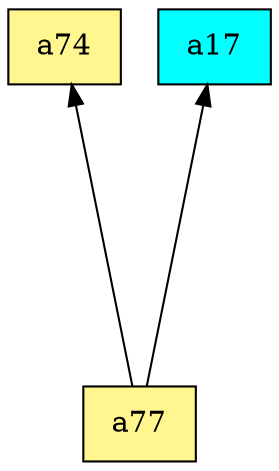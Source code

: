 digraph G {
rankdir=BT;ranksep="2.0";
"a77" [shape=record,fillcolor=khaki1,style=filled,label="{a77}"];
"a74" [shape=record,fillcolor=khaki1,style=filled,label="{a74}"];
"a17" [shape=record,fillcolor=cyan,style=filled,label="{a17}"];
"a77" -> "a74"
"a77" -> "a17"
}